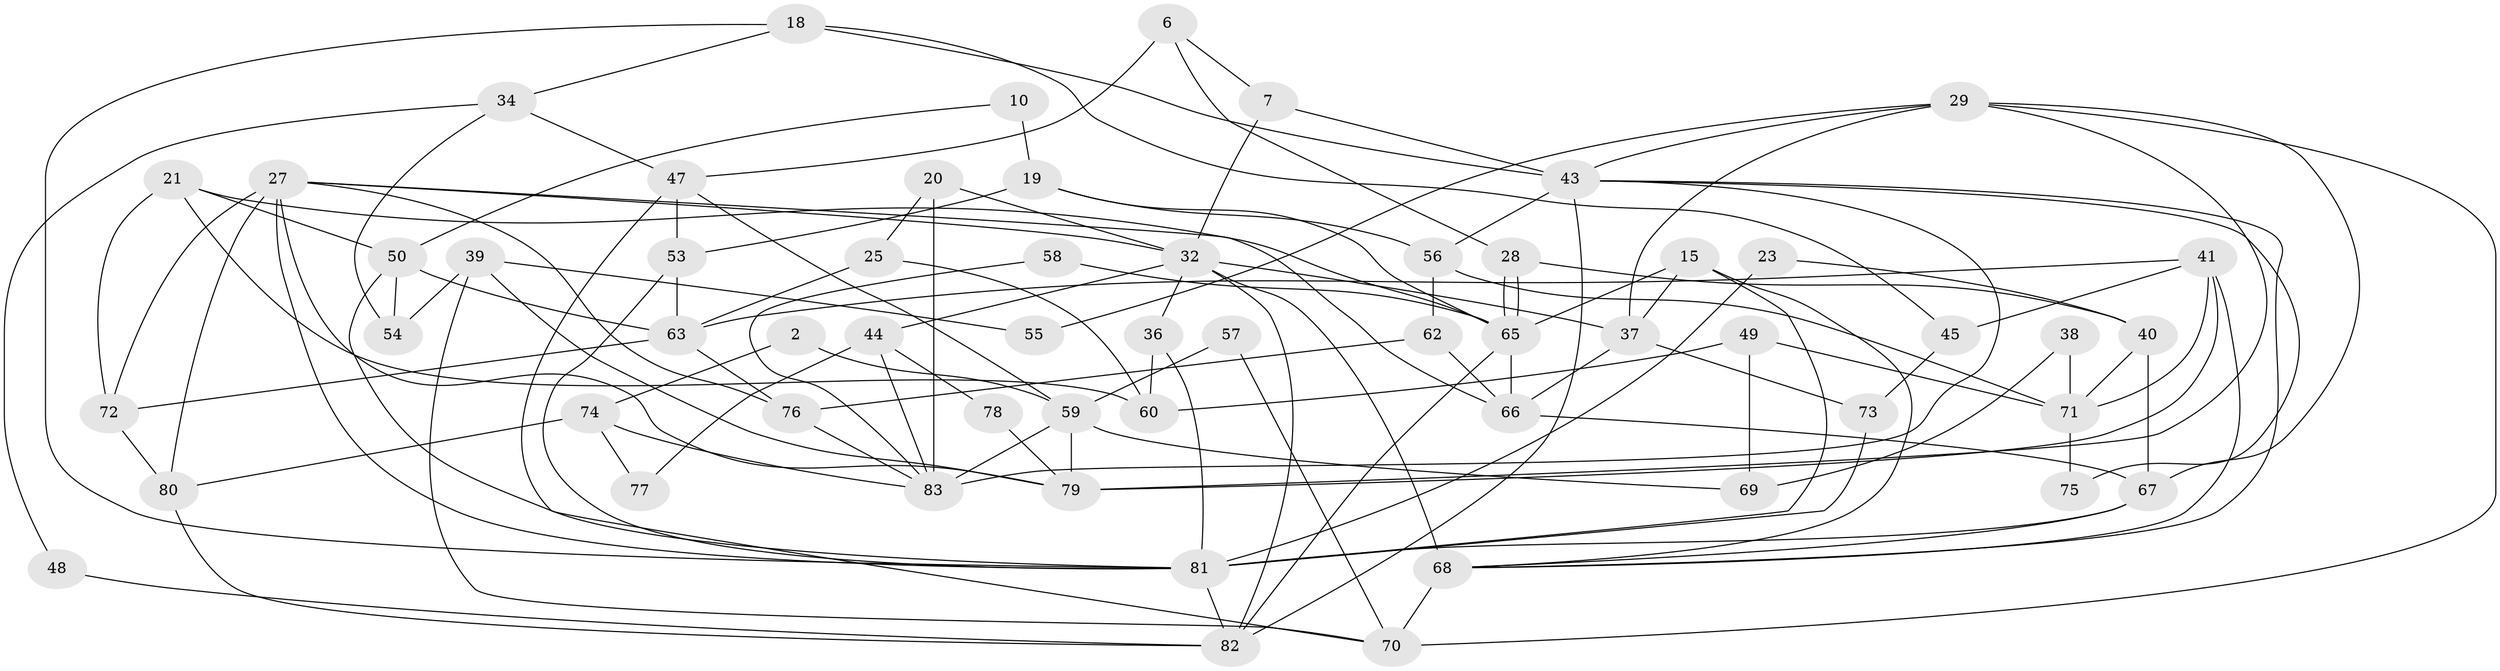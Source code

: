 // original degree distribution, {3: 0.24096385542168675, 2: 0.1686746987951807, 4: 0.2891566265060241, 5: 0.13253012048192772, 6: 0.08433734939759036, 7: 0.07228915662650602, 9: 0.012048192771084338}
// Generated by graph-tools (version 1.1) at 2025/55/03/04/25 21:55:03]
// undirected, 58 vertices, 122 edges
graph export_dot {
graph [start="1"]
  node [color=gray90,style=filled];
  2;
  6;
  7;
  10;
  15;
  18;
  19;
  20;
  21;
  23;
  25 [super="+8+13"];
  27 [super="+9+12"];
  28;
  29 [super="+14"];
  32 [super="+24"];
  34;
  36;
  37 [super="+1"];
  38;
  39;
  40;
  41;
  43 [super="+31"];
  44;
  45;
  47;
  48;
  49;
  50;
  53;
  54;
  55;
  56;
  57;
  58;
  59;
  60;
  62;
  63 [super="+16"];
  65 [super="+17"];
  66 [super="+3"];
  67;
  68 [super="+5+64"];
  69 [super="+52"];
  70 [super="+22"];
  71;
  72 [super="+61"];
  73;
  74;
  75;
  76 [super="+4+35"];
  77;
  78;
  79;
  80;
  81 [super="+46+42"];
  82 [super="+33+51"];
  83 [super="+26"];
  2 -- 59;
  2 -- 74;
  6 -- 47;
  6 -- 7;
  6 -- 28;
  7 -- 32 [weight=2];
  7 -- 43;
  10 -- 19;
  10 -- 50;
  15 -- 68;
  15 -- 81;
  15 -- 65;
  15 -- 37;
  18 -- 43;
  18 -- 34;
  18 -- 45;
  18 -- 81;
  19 -- 56;
  19 -- 53;
  19 -- 65;
  20 -- 83 [weight=2];
  20 -- 32;
  20 -- 25;
  21 -- 50;
  21 -- 60;
  21 -- 72;
  21 -- 65;
  23 -- 40;
  23 -- 81;
  25 -- 63 [weight=2];
  25 -- 60;
  27 -- 80;
  27 -- 32 [weight=2];
  27 -- 81;
  27 -- 72;
  27 -- 79;
  27 -- 66;
  27 -- 76;
  28 -- 65 [weight=2];
  28 -- 65;
  28 -- 40;
  29 -- 37;
  29 -- 43 [weight=2];
  29 -- 79 [weight=2];
  29 -- 55;
  29 -- 67;
  29 -- 70;
  32 -- 44 [weight=2];
  32 -- 37;
  32 -- 68 [weight=3];
  32 -- 82 [weight=2];
  32 -- 36;
  34 -- 47;
  34 -- 48;
  34 -- 54;
  36 -- 81;
  36 -- 60;
  37 -- 73;
  37 -- 66;
  38 -- 71;
  38 -- 69;
  39 -- 54;
  39 -- 79;
  39 -- 55;
  39 -- 70;
  40 -- 67;
  40 -- 71;
  41 -- 79;
  41 -- 45;
  41 -- 71;
  41 -- 68;
  41 -- 63;
  43 -- 83;
  43 -- 68;
  43 -- 56;
  43 -- 75;
  43 -- 82;
  44 -- 77;
  44 -- 78;
  44 -- 83;
  45 -- 73;
  47 -- 59;
  47 -- 53;
  47 -- 70;
  48 -- 82;
  49 -- 71;
  49 -- 60;
  49 -- 69 [weight=2];
  50 -- 81 [weight=3];
  50 -- 63;
  50 -- 54;
  53 -- 63;
  53 -- 81;
  56 -- 71;
  56 -- 62;
  57 -- 59;
  57 -- 70;
  58 -- 65;
  58 -- 83;
  59 -- 79;
  59 -- 69;
  59 -- 83 [weight=2];
  62 -- 66;
  62 -- 76;
  63 -- 72;
  63 -- 76 [weight=2];
  65 -- 82;
  65 -- 66;
  66 -- 67;
  67 -- 68;
  67 -- 81;
  68 -- 70 [weight=2];
  71 -- 75;
  72 -- 80 [weight=2];
  73 -- 81;
  74 -- 80;
  74 -- 77;
  74 -- 83;
  76 -- 83;
  78 -- 79;
  80 -- 82;
  81 -- 82 [weight=2];
}
